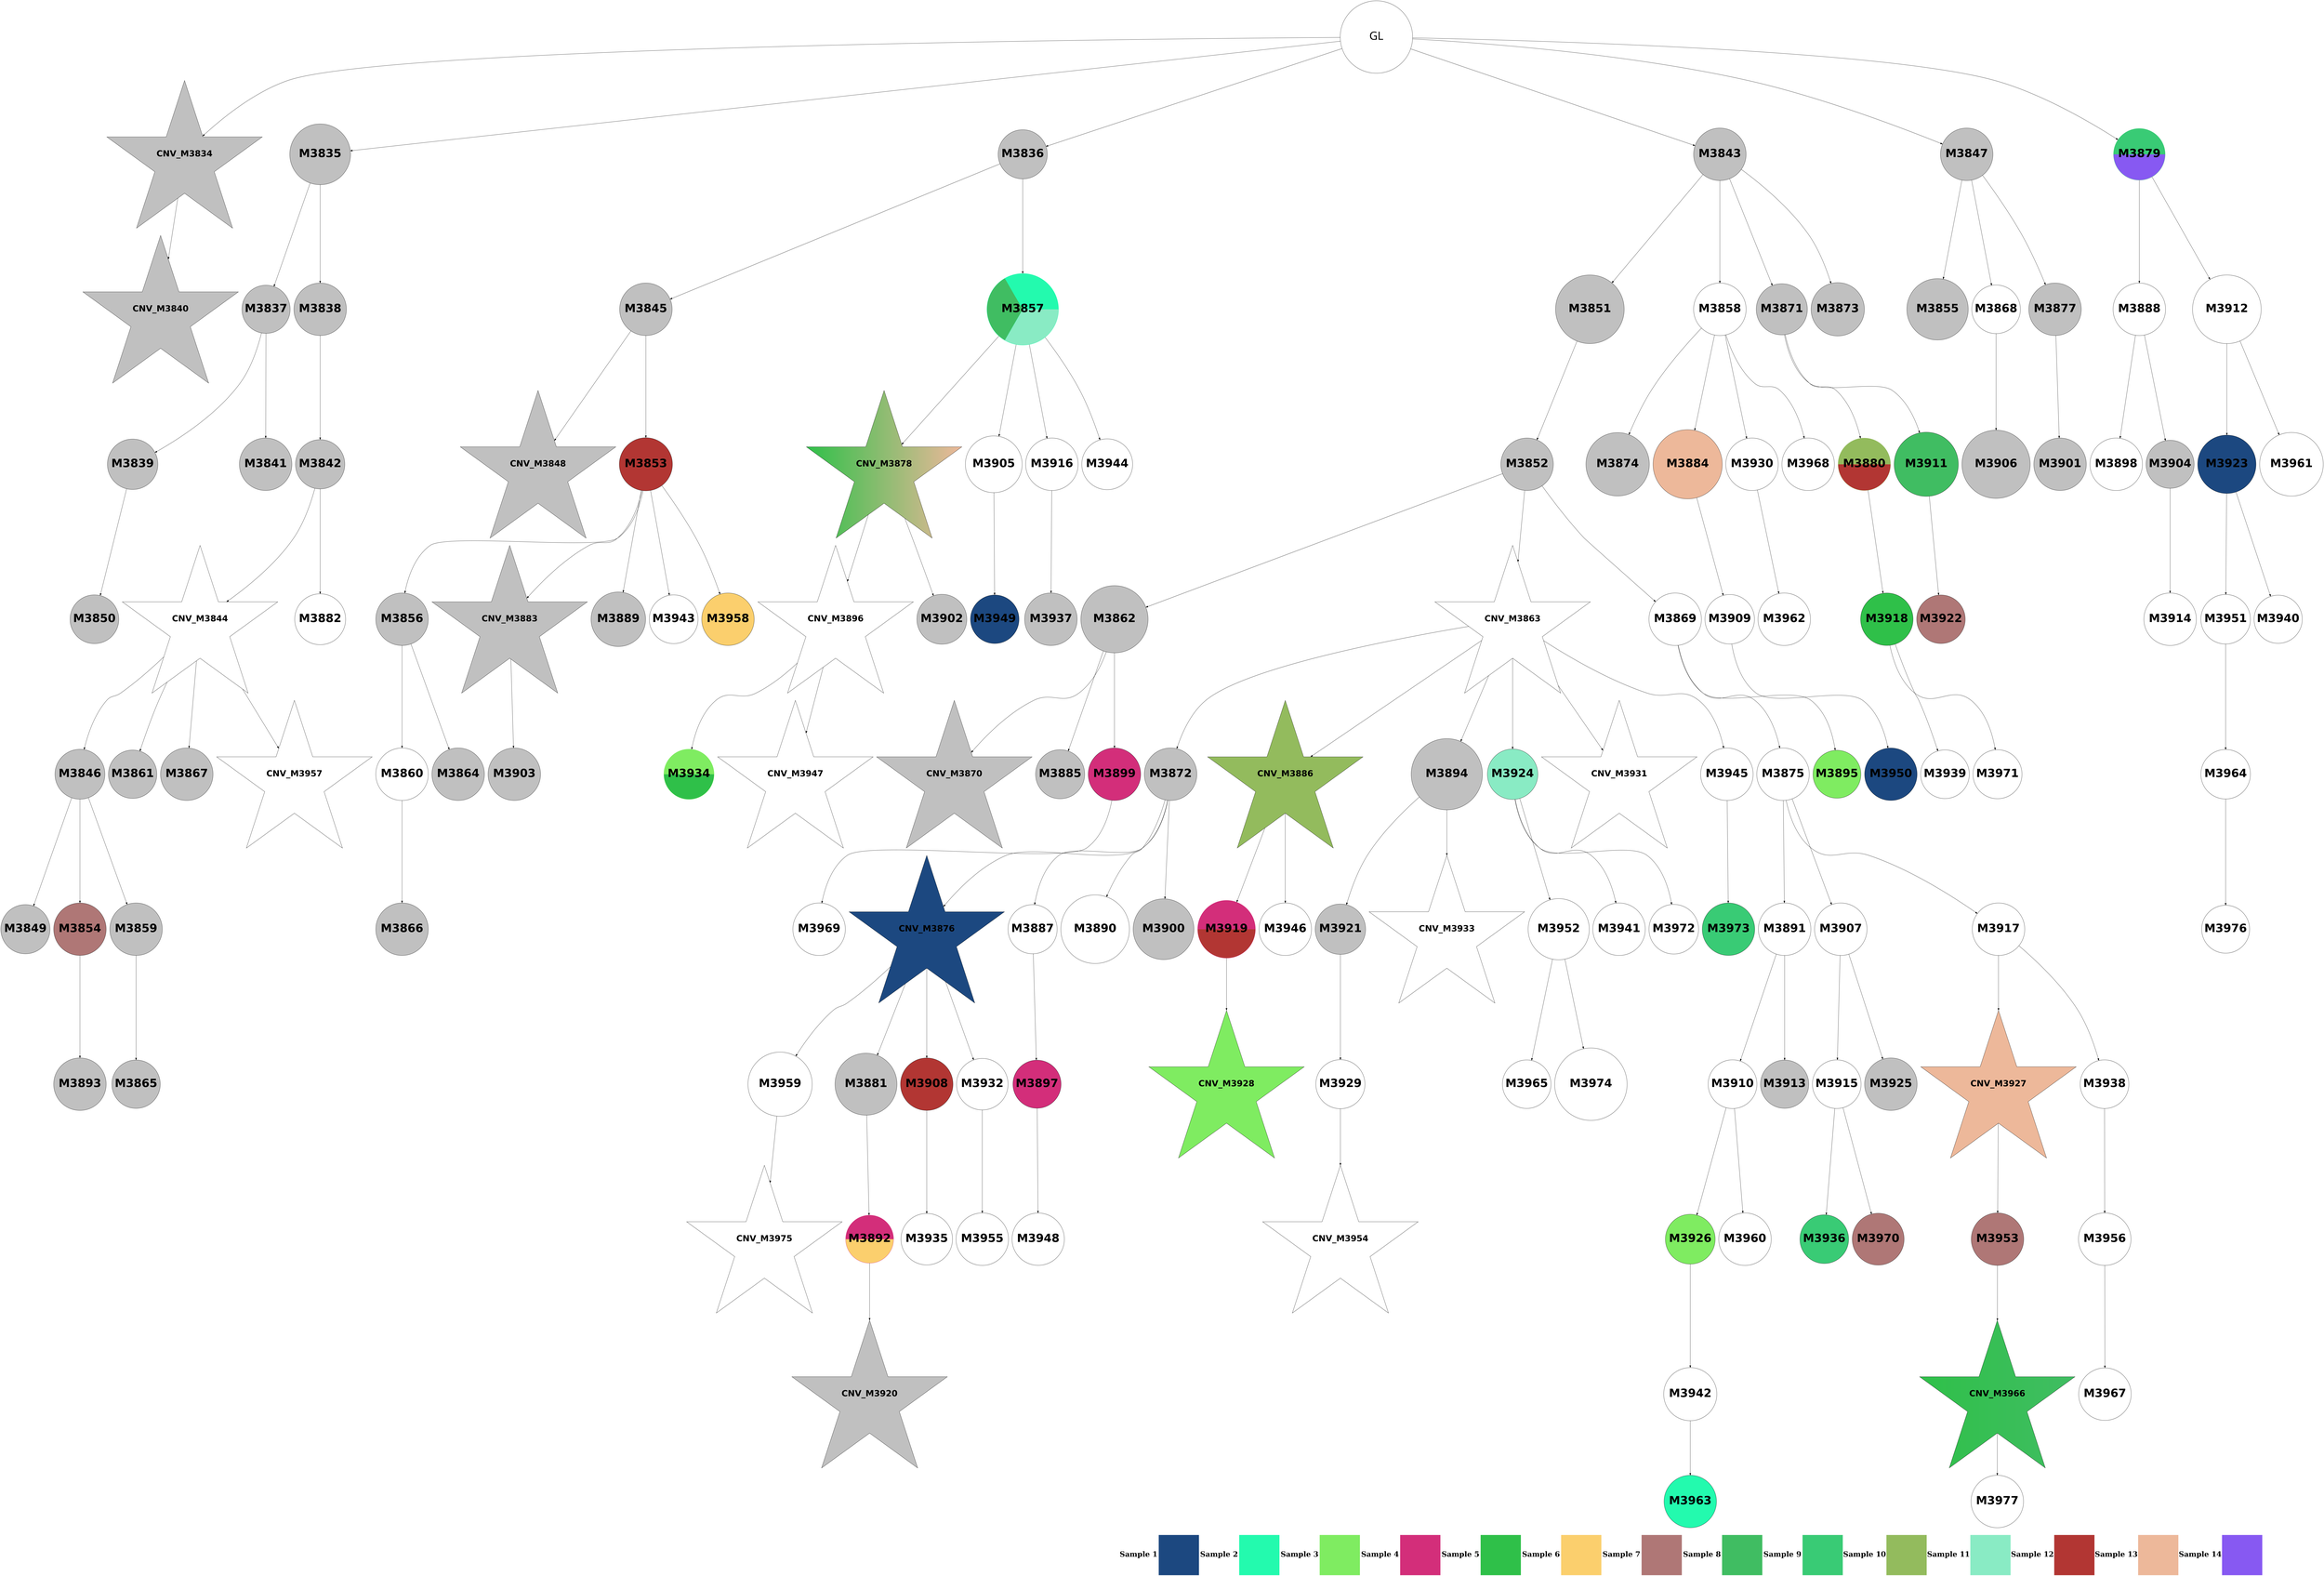 digraph G { 
rankdir=TB;
3970 -> 3983;
3971 -> 3984;
3971 -> 3993;
3972 -> 3985;
3975 -> 3986;
3978 -> 3994;
3852 -> 3853;
3852 -> 3854;
3852 -> 3855;
3852 -> 3862;
3852 -> 3866;
3852 -> 3898;
3853 -> 3859;
3854 -> 3856;
3854 -> 3857;
3855 -> 3864;
3855 -> 3876;
3983 -> 3995;
3856 -> 3858;
3856 -> 3860;
3857 -> 3861;
3985 -> 3996;
3858 -> 3869;
3861 -> 3863;
3861 -> 3901;
3862 -> 3870;
3862 -> 3877;
3862 -> 3890;
3862 -> 3892;
3863 -> 3865;
3863 -> 3880;
3863 -> 3886;
3863 -> 3976;
3864 -> 3867;
3864 -> 3872;
3865 -> 3868;
3865 -> 3873;
3865 -> 3878;
3866 -> 3874;
3866 -> 3887;
3866 -> 3896;
3870 -> 3871;
3871 -> 3881;
3871 -> 3882;
3871 -> 3888;
3872 -> 3875;
3872 -> 3902;
3872 -> 3908;
3872 -> 3962;
3872 -> 3977;
3873 -> 3912;
3875 -> 3879;
3875 -> 3883;
3876 -> 3897;
3876 -> 3924;
3876 -> 3935;
3876 -> 3963;
3877 -> 3893;
3877 -> 3903;
3877 -> 3949;
3877 -> 3987;
3878 -> 3884;
3879 -> 3885;
3881 -> 3889;
3881 -> 3904;
3881 -> 3918;
3882 -> 3891;
3882 -> 3905;
3882 -> 3913;
3882 -> 3943;
3882 -> 3950;
3882 -> 3964;
3887 -> 3925;
3888 -> 3894;
3888 -> 3914;
3890 -> 3899;
3890 -> 3930;
3891 -> 3895;
3891 -> 3906;
3891 -> 3909;
3891 -> 3919;
3894 -> 3910;
3894 -> 3926;
3894 -> 3936;
3895 -> 3900;
3895 -> 3927;
3895 -> 3951;
3895 -> 3978;
3896 -> 3920;
3897 -> 3915;
3897 -> 3921;
3898 -> 3907;
3898 -> 3931;
3899 -> 3937;
3900 -> 3911;
3902 -> 3922;
3903 -> 3928;
3905 -> 3938;
3905 -> 3965;
3906 -> 3916;
3907 -> 3917;
3907 -> 3923;
3910 -> 3929;
3910 -> 3932;
3911 -> 3939;
3913 -> 3940;
3913 -> 3952;
3915 -> 3953;
3915 -> 3966;
3916 -> 3967;
3918 -> 3988;
3923 -> 3933;
3924 -> 3968;
3926 -> 3934;
3926 -> 3944;
3927 -> 3954;
3928 -> 3969;
3929 -> 3945;
3929 -> 3979;
3930 -> 3941;
3931 -> 3942;
3931 -> 3980;
3934 -> 3955;
3934 -> 3989;
3935 -> 3956;
3936 -> 3946;
3936 -> 3957;
3937 -> 3958;
3937 -> 3990;
3938 -> 3947;
3940 -> 3948;
3942 -> 3959;
3942 -> 3970;
3943 -> 3960;
3943 -> 3971;
3943 -> 3991;
3945 -> 3961;
3946 -> 3972;
3948 -> 3973;
3949 -> 3981;
3951 -> 3974;
3957 -> 3975;
3961 -> 3982;
3964 -> 3992;
3898 [shape=circle style=wedged color="#39cb75:#8759f2" fontname="helvetica-bold" fontsize=56 label="M3879" width=2.11 height=2 ];
3929 [shape=circle style=filled fillcolor=white fontname="helvetica-bold" fontsize=56 label="M3910" width=2.89 height=2 ];
3923 [shape=circle style=filled fillcolor=grey fontname="helvetica-bold" fontsize=56 label="M3904" width=3.26 height=2 ];
3986 [shape=circle style=filled fillcolor=white fontname="helvetica-bold" fontsize=56 label="M3967" width=1.64 height=2 ];
3881 [shape=circle style=filled fillcolor=grey fontname="helvetica-bold" fontsize=56 label="M3862" width=4.64 height=2 ];
3903 [shape=circle style=filled fillcolor="#edb89a" fontname="helvetica-bold" fontsize=56 label="M3884" width=4.78 height=2 ];
3885 [shape=circle style=filled fillcolor=grey fontname="helvetica-bold" fontsize=56 label="M3866" width=0.47 height=2 ];
3928 [shape=circle style=filled fillcolor=white fontname="helvetica-bold" fontsize=56 label="M3909" width=2.62 height=2 ];
3951 [shape=circle style=filled fillcolor=white fontname="helvetica-bold" fontsize=56 label="M3932" width=3.55 height=2 ];
3988 [shape=circle style=filled fillcolor=white fontname="helvetica-bold" fontsize=56 label="M3969" width=1.83 height=2 ];
3904 [shape=circle style=filled fillcolor=grey fontname="helvetica-bold" fontsize=56 label="M3885" width=2.73 height=2 ];
3953 [shape=circle style=wedged color="#7fec61:#2fc049" fontname="helvetica-bold" fontsize=56 label="M3934" width=2.4 height=2 ];
3955 [shape=circle style=filled fillcolor="#39cb75" fontname="helvetica-bold" fontsize=56 label="M3936" width=2.85 height=2 ];
3894 [shape=circle style=filled fillcolor=white fontname="helvetica-bold" fontsize=56 label="M3875" width=0.44 height=2 ];
3972 [shape=circle style=filled fillcolor="#af7776" fontname="helvetica-bold" fontsize=56 label="M3953" width=1.07 height=2 ];
3890 [shape=circle style=filled fillcolor=grey fontname="helvetica-bold" fontsize=56 label="M3871" width=3.53 height=2 ];
3927 [shape=circle style=filled fillcolor="#b23633" fontname="helvetica-bold" fontsize=56 label="M3908" width=1.87 height=2 ];
3991 [shape=circle style=filled fillcolor=white fontname="helvetica-bold" fontsize=56 label="M3972" width=2.54 height=2 ];
3880 [shape=circle style=filled fillcolor=grey fontname="helvetica-bold" fontsize=56 label="M3861" width=3.1 height=2 ];
3957 [shape=circle style=filled fillcolor=white fontname="helvetica-bold" fontsize=56 label="M3938" width=2.96 height=2 ];
3854 [shape=circle style=filled fillcolor=grey fontname="helvetica-bold" fontsize=56 label="M3835" width=4.2 height=2 ];
3862 [shape=circle style=filled fillcolor=grey fontname="helvetica-bold" fontsize=56 label="M3843" width=0.41 height=2 ];
3882 [shape=star style=filled fillcolor=white fontname="helvetica-bold" fontsize=42 label="CNV_M3863"];
3864 [shape=circle style=filled fillcolor=grey fontname="helvetica-bold" fontsize=56 label="M3845" width=0.96 height=2 ];
3883 [shape=circle style=filled fillcolor=grey fontname="helvetica-bold" fontsize=56 label="M3864" width=1.87 height=2 ];
3888 [shape=circle style=filled fillcolor=white fontname="helvetica-bold" fontsize=56 label="M3869" width=1.81 height=2 ];
3865 [shape=circle style=filled fillcolor=grey fontname="helvetica-bold" fontsize=56 label="M3846" width=3.44 height=2 ];
3873 [shape=circle style=filled fillcolor="#af7776" fontname="helvetica-bold" fontsize=56 label="M3854" width=0.49 height=2 ];
3954 [shape=circle style=filled fillcolor=white fontname="helvetica-bold" fontsize=56 label="M3935" width=2.14 height=2 ];
3876 [shape=circle style=wedged color="#23faae:#40bd62:#89ebc4" fontname="helvetica-bold" fontsize=56 label="M3857" width=4.94 height=2 ];
3948 [shape=circle style=filled fillcolor=white fontname="helvetica-bold" fontsize=56 label="M3929" width=2.74 height=2 ];
3996 [shape=circle style=filled fillcolor=white fontname="helvetica-bold" fontsize=56 label="M3977" width=1.68 height=2 ];
3925 [shape=circle style=filled fillcolor=grey fontname="helvetica-bold" fontsize=56 label="M3906" width=4.71 height=2 ];
3902 [shape=star style=filled fillcolor=grey fontname="helvetica-bold" fontsize=42 label="CNV_M3883"];
3995 [shape=circle style=filled fillcolor=white fontname="helvetica-bold" fontsize=56 label="M3976" width=3.31 height=2 ];
3892 [shape=circle style=filled fillcolor=grey fontname="helvetica-bold" fontsize=56 label="M3873" width=3.68 height=2 ];
3905 [shape=star style=filled fillcolor="#93bb5d" fontname="helvetica-bold" fontsize=42 label="CNV_M3886"];
3994 [shape=star style=filled fillcolor=white fontname="helvetica-bold" fontsize=42 label="CNV_M3975"];
3942 [shape=circle style=filled fillcolor="#1c4880" fontname="helvetica-bold" fontsize=56 label="M3923" width=4.03 height=2 ];
3934 [shape=circle style=filled fillcolor=white fontname="helvetica-bold" fontsize=56 label="M3915" width=2.92 height=2 ];
3950 [shape=star style=filled fillcolor=white fontname="helvetica-bold" fontsize=42 label="CNV_M3931"];
3949 [shape=circle style=filled fillcolor=white fontname="helvetica-bold" fontsize=56 label="M3930" width=0.77 height=2 ];
3933 [shape=circle style=filled fillcolor=white fontname="helvetica-bold" fontsize=56 label="M3914" width=0.94 height=2 ];
3879 [shape=circle style=filled fillcolor=white fontname="helvetica-bold" fontsize=56 label="M3860" width=0.03 height=2 ];
3871 [shape=circle style=filled fillcolor=grey fontname="helvetica-bold" fontsize=56 label="M3852" width=0.96 height=2 ];
3921 [shape=circle style=filled fillcolor=grey fontname="helvetica-bold" fontsize=56 label="M3902" width=3.45 height=2 ];
3907 [shape=circle style=filled fillcolor=white fontname="helvetica-bold" fontsize=56 label="M3888" width=0.2 height=2 ];
3973 [shape=star style=filled fillcolor=white fontname="helvetica-bold" fontsize=42 label="CNV_M3954"];
3887 [shape=circle style=filled fillcolor=white fontname="helvetica-bold" fontsize=56 label="M3868" width=2.97 height=2 ];
3895 [shape=star style=filled fillcolor="#1c4880" fontname="helvetica-bold" fontsize=42 label="CNV_M3876"];
3857 [shape=circle style=filled fillcolor=grey fontname="helvetica-bold" fontsize=56 label="M3838" width=1.68 height=2 ];
3993 [shape=circle style=filled fillcolor=white fontname="helvetica-bold" fontsize=56 label="M3974" width=5 height=2 ];
3938 [shape=circle style=wedged color="#d32e7a:#b23633" fontname="helvetica-bold" fontsize=56 label="M3919" width=3.98 height=2 ];
3855 [shape=circle style=filled fillcolor=grey fontname="helvetica-bold" fontsize=56 label="M3836" width=2.72 height=2 ];
3963 [shape=circle style=filled fillcolor=white fontname="helvetica-bold" fontsize=56 label="M3944" width=2.25 height=2 ];
3967 [shape=circle style=filled fillcolor=white fontname="helvetica-bold" fontsize=56 label="M3948" width=3.61 height=2 ];
3975 [shape=circle style=filled fillcolor=white fontname="helvetica-bold" fontsize=56 label="M3956" width=0.27 height=2 ];
3958 [shape=circle style=filled fillcolor=white fontname="helvetica-bold" fontsize=56 label="M3939" width=2.96 height=2 ];
3924 [shape=circle style=filled fillcolor=white fontname="helvetica-bold" fontsize=56 label="M3905" width=3.92 height=2 ];
3977 [shape=circle style=filled fillcolor="#fbcf6d" fontname="helvetica-bold" fontsize=56 label="M3958" width=1.58 height=2 ];
3858 [shape=circle style=filled fillcolor=grey fontname="helvetica-bold" fontsize=56 label="M3839" width=2.34 height=2 ];
3915 [shape=star style=filled fillcolor=white fontname="helvetica-bold" fontsize=42 label="CNV_M3896"];
3968 [shape=circle style=filled fillcolor="#1c4880" fontname="helvetica-bold" fontsize=56 label="M3949" width=2.98 height=2 ];
3877 [shape=circle style=filled fillcolor=white fontname="helvetica-bold" fontsize=56 label="M3858" width=3.63 height=2 ];
3990 [shape=circle style=filled fillcolor=white fontname="helvetica-bold" fontsize=56 label="M3971" width=2.75 height=2 ];
3853 [shape=star style=filled fillcolor=grey fontname="helvetica-bold" fontsize=42 label="CNV_M3834"];
3889 [shape=star style=filled fillcolor=grey fontname="helvetica-bold" fontsize=42 label="CNV_M3870"];
3964 [shape=circle style=filled fillcolor=white fontname="helvetica-bold" fontsize=56 label="M3945" width=0.37 height=2 ];
3946 [shape=star style=filled fillcolor="#edb89a" fontname="helvetica-bold" fontsize=42 label="CNV_M3927"];
3875 [shape=circle style=filled fillcolor=grey fontname="helvetica-bold" fontsize=56 label="M3856" width=1.79 height=2 ];
3989 [shape=circle style=filled fillcolor="#af7776" fontname="helvetica-bold" fontsize=56 label="M3970" width=2.1 height=2 ];
3984 [shape=circle style=filled fillcolor=white fontname="helvetica-bold" fontsize=56 label="M3965" width=2.95 height=2 ];
3981 [shape=circle style=filled fillcolor=white fontname="helvetica-bold" fontsize=56 label="M3962" width=1.66 height=2 ];
3911 [shape=circle style=wedged color="#d32e7a:#fbcf6d" fontname="helvetica-bold" fontsize=56 label="M3892" width=3.29 height=2 ];
3899 [shape=circle style=wedged color="#93bb5d:#b23633" fontname="helvetica-bold" fontsize=56 label="M3880" width=1.55 height=2 ];
3869 [shape=circle style=filled fillcolor=grey fontname="helvetica-bold" fontsize=56 label="M3850" width=2.85 height=2 ];
3916 [shape=circle style=filled fillcolor="#d32e7a" fontname="helvetica-bold" fontsize=56 label="M3897" width=3.16 height=2 ];
3910 [shape=circle style=filled fillcolor=white fontname="helvetica-bold" fontsize=56 label="M3891" width=0.92 height=2 ];
3943 [shape=circle style=filled fillcolor="#89ebc4" fontname="helvetica-bold" fontsize=56 label="M3924" width=2.34 height=2 ];
3913 [shape=circle style=filled fillcolor=grey fontname="helvetica-bold" fontsize=56 label="M3894" width=4.91 height=2 ];
3919 [shape=circle style=filled fillcolor=grey fontname="helvetica-bold" fontsize=56 label="M3900" width=4.19 height=2 ];
3969 [shape=circle style=filled fillcolor="#1c4880" fontname="helvetica-bold" fontsize=56 label="M3950" width=1.04 height=2 ];
3983 [shape=circle style=filled fillcolor=white fontname="helvetica-bold" fontsize=56 label="M3964" width=3.41 height=2 ];
3945 [shape=circle style=filled fillcolor="#7fec61" fontname="helvetica-bold" fontsize=56 label="M3926" width=2.52 height=2 ];
3856 [shape=circle style=filled fillcolor=grey fontname="helvetica-bold" fontsize=56 label="M3837" width=3.15 height=2 ];
3918 [shape=circle style=filled fillcolor="#d32e7a" fontname="helvetica-bold" fontsize=56 label="M3899" width=1.25 height=2 ];
3976 [shape=star style=filled fillcolor=white fontname="helvetica-bold" fontsize=42 label="CNV_M3957"];
3909 [shape=circle style=filled fillcolor=white fontname="helvetica-bold" fontsize=56 label="M3890" width=4.73 height=2 ];
3920 [shape=circle style=filled fillcolor=grey fontname="helvetica-bold" fontsize=56 label="M3901" width=1.2 height=2 ];
3926 [shape=circle style=filled fillcolor=white fontname="helvetica-bold" fontsize=56 label="M3907" width=1.18 height=2 ];
3860 [shape=circle style=filled fillcolor=grey fontname="helvetica-bold" fontsize=56 label="M3841" width=1.73 height=2 ];
3980 [shape=circle style=filled fillcolor=white fontname="helvetica-bold" fontsize=56 label="M3961" width=4.39 height=2 ];
3897 [shape=star style=filled fillcolor="#2fc049:#edb89a" fontname="helvetica-bold" fontsize=42 label="CNV_M3878"];
3861 [shape=circle style=filled fillcolor=grey fontname="helvetica-bold" fontsize=56 label="M3842" width=2.66 height=2 ];
3960 [shape=circle style=filled fillcolor=white fontname="helvetica-bold" fontsize=56 label="M3941" width=0.52 height=2 ];
3891 [shape=circle style=filled fillcolor=grey fontname="helvetica-bold" fontsize=56 label="M3872" width=1.61 height=2 ];
3978 [shape=circle style=filled fillcolor=white fontname="helvetica-bold" fontsize=56 label="M3959" width=4.43 height=2 ];
3935 [shape=circle style=filled fillcolor=white fontname="helvetica-bold" fontsize=56 label="M3916" width=0.08 height=2 ];
3961 [shape=circle style=filled fillcolor=white fontname="helvetica-bold" fontsize=56 label="M3942" width=3.67 height=2 ];
3917 [shape=circle style=filled fillcolor=white fontname="helvetica-bold" fontsize=56 label="M3898" width=1.87 height=2 ];
3936 [shape=circle style=filled fillcolor=white fontname="helvetica-bold" fontsize=56 label="M3917" width=1.21 height=2 ];
3931 [shape=circle style=filled fillcolor=white fontname="helvetica-bold" fontsize=56 label="M3912" width=4.74 height=2 ];
3940 [shape=circle style=filled fillcolor=grey fontname="helvetica-bold" fontsize=56 label="M3921" width=2.36 height=2 ];
3901 [shape=circle style=filled fillcolor=white fontname="helvetica-bold" fontsize=56 label="M3882" width=2.26 height=2 ];
3893 [shape=circle style=filled fillcolor=grey fontname="helvetica-bold" fontsize=56 label="M3874" width=4.37 height=2 ];
3896 [shape=circle style=filled fillcolor=grey fontname="helvetica-bold" fontsize=56 label="M3877" width=1.93 height=2 ];
3868 [shape=circle style=filled fillcolor=grey fontname="helvetica-bold" fontsize=56 label="M3849" width=2.68 height=2 ];
3939 [shape=star style=filled fillcolor=grey fontname="helvetica-bold" fontsize=42 label="CNV_M3920"];
3956 [shape=circle style=filled fillcolor=grey fontname="helvetica-bold" fontsize=56 label="M3937" width=3.63 height=2 ];
3912 [shape=circle style=filled fillcolor=grey fontname="helvetica-bold" fontsize=56 label="M3893" width=0.65 height=2 ];
3900 [shape=circle style=filled fillcolor=grey fontname="helvetica-bold" fontsize=56 label="M3881" width=4.28 height=2 ];
3952 [shape=star style=filled fillcolor=white fontname="helvetica-bold" fontsize=42 label="CNV_M3933"];
3947 [shape=star style=filled fillcolor="#7fec61" fontname="helvetica-bold" fontsize=42 label="CNV_M3928"];
3872 [shape=circle style=filled fillcolor="#b23633" fontname="helvetica-bold" fontsize=56 label="M3853" width=3.67 height=2 ];
3859 [shape=star style=filled fillcolor=grey fontname="helvetica-bold" fontsize=42 label="CNV_M3840"];
3959 [shape=circle style=filled fillcolor=white fontname="helvetica-bold" fontsize=56 label="M3940" width=3.15 height=2 ];
3906 [shape=circle style=filled fillcolor=white fontname="helvetica-bold" fontsize=56 label="M3887" width=2.72 height=2 ];
3914 [shape=circle style=filled fillcolor="#7fec61" fontname="helvetica-bold" fontsize=56 label="M3895" width=3.31 height=2 ];
3966 [shape=star style=filled fillcolor=white fontname="helvetica-bold" fontsize=42 label="CNV_M3947"];
3992 [shape=circle style=filled fillcolor="#39cb75" fontname="helvetica-bold" fontsize=56 label="M3973" width=1.94 height=2 ];
3937 [shape=circle style=filled fillcolor="#2fc049" fontname="helvetica-bold" fontsize=56 label="M3918" width=0.98 height=2 ];
3870 [shape=circle style=filled fillcolor=grey fontname="helvetica-bold" fontsize=56 label="M3851" width=4.73 height=2 ];
3908 [shape=circle style=filled fillcolor=grey fontname="helvetica-bold" fontsize=56 label="M3889" width=3.77 height=2 ];
3922 [shape=circle style=filled fillcolor=grey fontname="helvetica-bold" fontsize=56 label="M3903" width=0.59 height=2 ];
3878 [shape=circle style=filled fillcolor=grey fontname="helvetica-bold" fontsize=56 label="M3859" width=1.42 height=2 ];
3932 [shape=circle style=filled fillcolor=grey fontname="helvetica-bold" fontsize=56 label="M3913" width=3.2 height=2 ];
3941 [shape=circle style=filled fillcolor="#af7776" fontname="helvetica-bold" fontsize=56 label="M3922" width=2.99 height=2 ];
3982 [shape=circle style=filled fillcolor="#23faae" fontname="helvetica-bold" fontsize=56 label="M3963" width=0.27 height=2 ];
3974 [shape=circle style=filled fillcolor=white fontname="helvetica-bold" fontsize=56 label="M3955" width=1.68 height=2 ];
3863 [shape=star style=filled fillcolor=white fontname="helvetica-bold" fontsize=42 label="CNV_M3844"];
3985 [shape=star style=filled fillcolor="#2fc049:#40bd62:#39cb75" fontname="helvetica-bold" fontsize=42 label="CNV_M3966"];
3979 [shape=circle style=filled fillcolor=white fontname="helvetica-bold" fontsize=56 label="M3960" width=1.51 height=2 ];
3930 [shape=circle style=filled fillcolor="#40bd62" fontname="helvetica-bold" fontsize=56 label="M3911" width=4.43 height=2 ];
3852 [label="GL" fontname="arial-bold" fontsize=56 width=5 height=5];
3944 [shape=circle style=filled fillcolor=grey fontname="helvetica-bold" fontsize=56 label="M3925" width=0.39 height=2 ];
3987 [shape=circle style=filled fillcolor=white fontname="helvetica-bold" fontsize=56 label="M3968" width=0.99 height=2 ];
3970 [shape=circle style=filled fillcolor=white fontname="helvetica-bold" fontsize=56 label="M3951" width=2.59 height=2 ];
3965 [shape=circle style=filled fillcolor=white fontname="helvetica-bold" fontsize=56 label="M3946" width=0.45 height=2 ];
3971 [shape=circle style=filled fillcolor=white fontname="helvetica-bold" fontsize=56 label="M3952" width=4.22 height=2 ];
3866 [shape=circle style=filled fillcolor=grey fontname="helvetica-bold" fontsize=56 label="M3847" width=0.18 height=2 ];
3886 [shape=circle style=filled fillcolor=grey fontname="helvetica-bold" fontsize=56 label="M3867" width=1.08 height=2 ];
3867 [shape=star style=filled fillcolor=grey fontname="helvetica-bold" fontsize=42 label="CNV_M3848"];
3962 [shape=circle style=filled fillcolor=white fontname="helvetica-bold" fontsize=56 label="M3943" width=2.85 height=2 ];
3884 [shape=circle style=filled fillcolor=grey fontname="helvetica-bold" fontsize=56 label="M3865" width=3.1 height=2 ];
3874 [shape=circle style=filled fillcolor=grey fontname="helvetica-bold" fontsize=56 label="M3855" width=4.24 height=2 ];
{rank=sink;
Legend[shape=none, margin=0, label=<<TABLE border="0" cellborder="0" cellspacing="0"> 
<TR><TD width="200" height="200" colspan="1"><FONT POINT-SIZE="36.0"><B>Sample 1</B></FONT></TD><TD width="200" height="200" colspan="1" BGCOLOR="#1c4880"></TD>
<TD width="200" height="200" colspan="1"><FONT POINT-SIZE="36.0"><B>Sample 2</B></FONT></TD><TD width="200" height="200" colspan="1" BGCOLOR="#23faae"></TD>
<TD width="200" height="200" colspan="1"><FONT POINT-SIZE="36.0"><B>Sample 3</B></FONT></TD><TD width="200" height="200" colspan="1" BGCOLOR="#7fec61"></TD>
<TD width="200" height="200" colspan="1"><FONT POINT-SIZE="36.0"><B>Sample 4</B></FONT></TD><TD width="200" height="200" colspan="1" BGCOLOR="#d32e7a"></TD>
<TD width="200" height="200" colspan="1"><FONT POINT-SIZE="36.0"><B>Sample 5</B></FONT></TD><TD width="200" height="200" colspan="1" BGCOLOR="#2fc049"></TD>
<TD width="200" height="200" colspan="1"><FONT POINT-SIZE="36.0"><B>Sample 6</B></FONT></TD><TD width="200" height="200" colspan="1" BGCOLOR="#fbcf6d"></TD>
<TD width="200" height="200" colspan="1"><FONT POINT-SIZE="36.0"><B>Sample 7</B></FONT></TD><TD width="200" height="200" colspan="1" BGCOLOR="#af7776"></TD>
<TD width="200" height="200" colspan="1"><FONT POINT-SIZE="36.0"><B>Sample 8</B></FONT></TD><TD width="200" height="200" colspan="1" BGCOLOR="#40bd62"></TD>
<TD width="200" height="200" colspan="1"><FONT POINT-SIZE="36.0"><B>Sample 9</B></FONT></TD><TD width="200" height="200" colspan="1" BGCOLOR="#39cb75"></TD>
<TD width="200" height="200" colspan="1"><FONT POINT-SIZE="36.0"><B>Sample 10</B></FONT></TD><TD width="200" height="200" colspan="1" BGCOLOR="#93bb5d"></TD>
<TD width="200" height="200" colspan="1"><FONT POINT-SIZE="36.0"><B>Sample 11</B></FONT></TD><TD width="200" height="200" colspan="1" BGCOLOR="#89ebc4"></TD>
<TD width="200" height="200" colspan="1"><FONT POINT-SIZE="36.0"><B>Sample 12</B></FONT></TD><TD width="200" height="200" colspan="1" BGCOLOR="#b23633"></TD>
<TD width="200" height="200" colspan="1"><FONT POINT-SIZE="36.0"><B>Sample 13</B></FONT></TD><TD width="200" height="200" colspan="1" BGCOLOR="#edb89a"></TD>
<TD width="200" height="200" colspan="1"><FONT POINT-SIZE="36.0"><B>Sample 14</B></FONT></TD><TD width="200" height="200" colspan="1" BGCOLOR="#8759f2"></TD>
</TR></TABLE>>];
} 
}